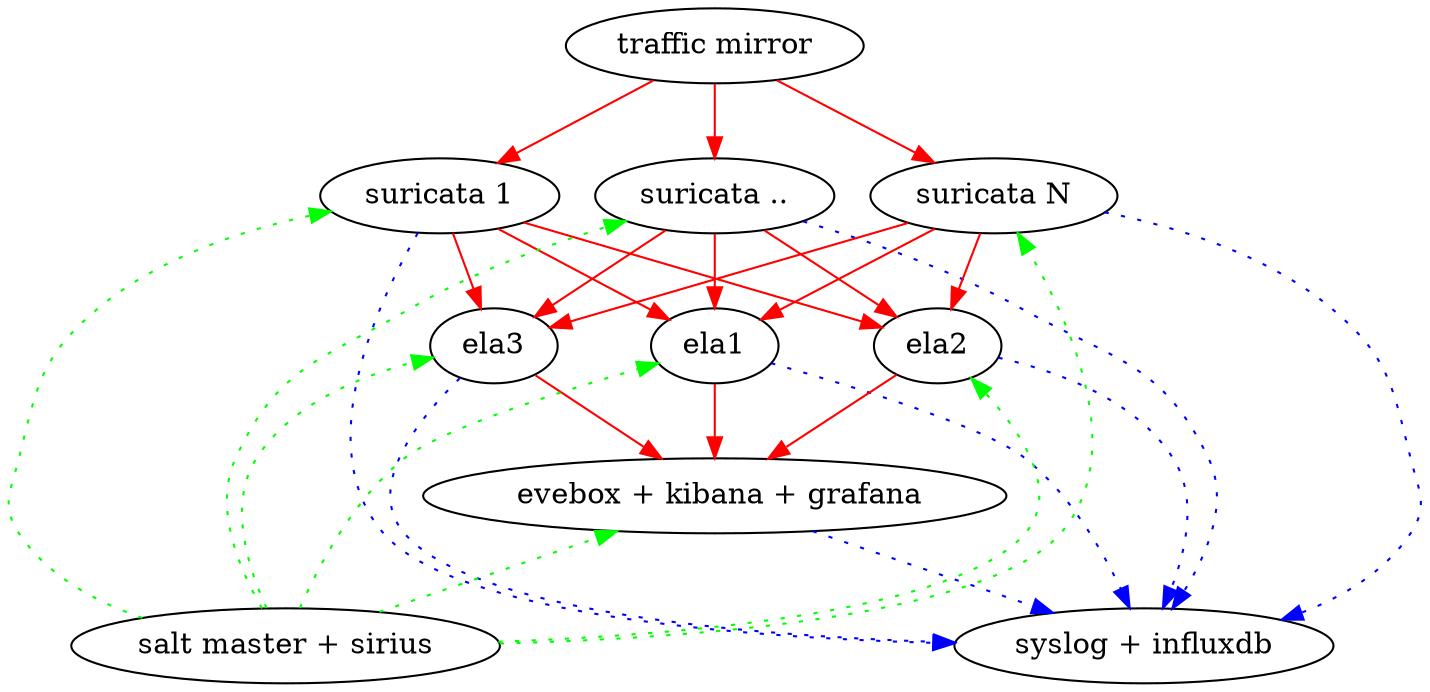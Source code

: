 digraph G {
{rank=min gigamon}
gigamon->{suri1 suri2 suri3} -> {ela1 ela2 ela3}->viewer [color="red"]
master->{suri1 suri2 suri3 ela1 ela2 ela3 viewer} [style="dotted", color="green" ]
{suri1 suri2 suri3 ela1 ela2 ela3 viewer}->syslog [style="dotted", color="blue" ]
{rank=max master syslog}
gigamon [label="traffic mirror"]
suri1 [label="suricata 1"]
suri2 [label="suricata .."]
suri3 [label="suricata N"]
viewer [label=" evebox + kibana + grafana"]
master [label="salt master + sirius"]
syslog [label="syslog + influxdb"]
}
